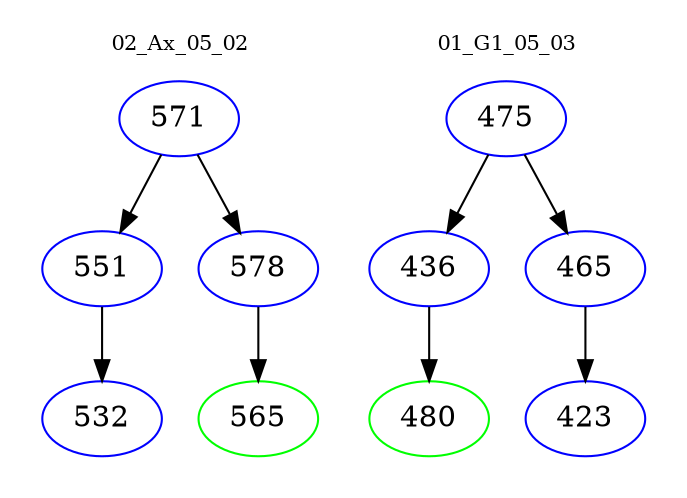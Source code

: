 digraph{
subgraph cluster_0 {
color = white
label = "02_Ax_05_02";
fontsize=10;
T0_571 [label="571", color="blue"]
T0_571 -> T0_551 [color="black"]
T0_551 [label="551", color="blue"]
T0_551 -> T0_532 [color="black"]
T0_532 [label="532", color="blue"]
T0_571 -> T0_578 [color="black"]
T0_578 [label="578", color="blue"]
T0_578 -> T0_565 [color="black"]
T0_565 [label="565", color="green"]
}
subgraph cluster_1 {
color = white
label = "01_G1_05_03";
fontsize=10;
T1_475 [label="475", color="blue"]
T1_475 -> T1_436 [color="black"]
T1_436 [label="436", color="blue"]
T1_436 -> T1_480 [color="black"]
T1_480 [label="480", color="green"]
T1_475 -> T1_465 [color="black"]
T1_465 [label="465", color="blue"]
T1_465 -> T1_423 [color="black"]
T1_423 [label="423", color="blue"]
}
}

